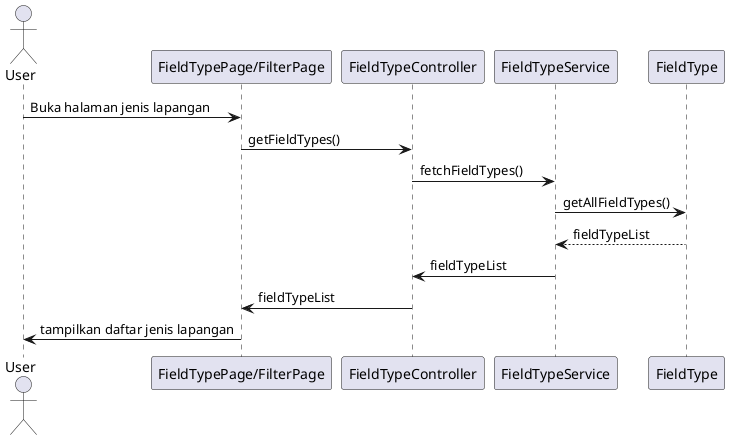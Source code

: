 @startuml
actor User
participant "FieldTypePage/FilterPage" as UI
participant "FieldTypeController" as Controller
participant "FieldTypeService" as Service
participant "FieldType" as FieldTypeEntity

User -> UI : Buka halaman jenis lapangan
UI -> Controller : getFieldTypes()
Controller -> Service : fetchFieldTypes()
Service -> FieldTypeEntity : getAllFieldTypes()
FieldTypeEntity --> Service : fieldTypeList
Service -> Controller : fieldTypeList
Controller -> UI : fieldTypeList
UI -> User : tampilkan daftar jenis lapangan
@enduml

